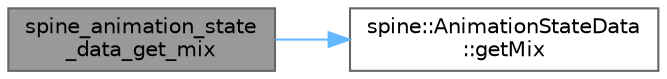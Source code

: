 digraph "spine_animation_state_data_get_mix"
{
 // LATEX_PDF_SIZE
  bgcolor="transparent";
  edge [fontname=Helvetica,fontsize=10,labelfontname=Helvetica,labelfontsize=10];
  node [fontname=Helvetica,fontsize=10,shape=box,height=0.2,width=0.4];
  rankdir="LR";
  Node1 [id="Node000001",label="spine_animation_state\l_data_get_mix",height=0.2,width=0.4,color="gray40", fillcolor="grey60", style="filled", fontcolor="black",tooltip=" "];
  Node1 -> Node2 [id="edge2_Node000001_Node000002",color="steelblue1",style="solid",tooltip=" "];
  Node2 [id="Node000002",label="spine::AnimationStateData\l::getMix",height=0.2,width=0.4,color="grey40", fillcolor="white", style="filled",URL="$classspine_1_1_animation_state_data.html#ad26a110da7a01a87a893b6a42b4d61ca",tooltip=" "];
}
